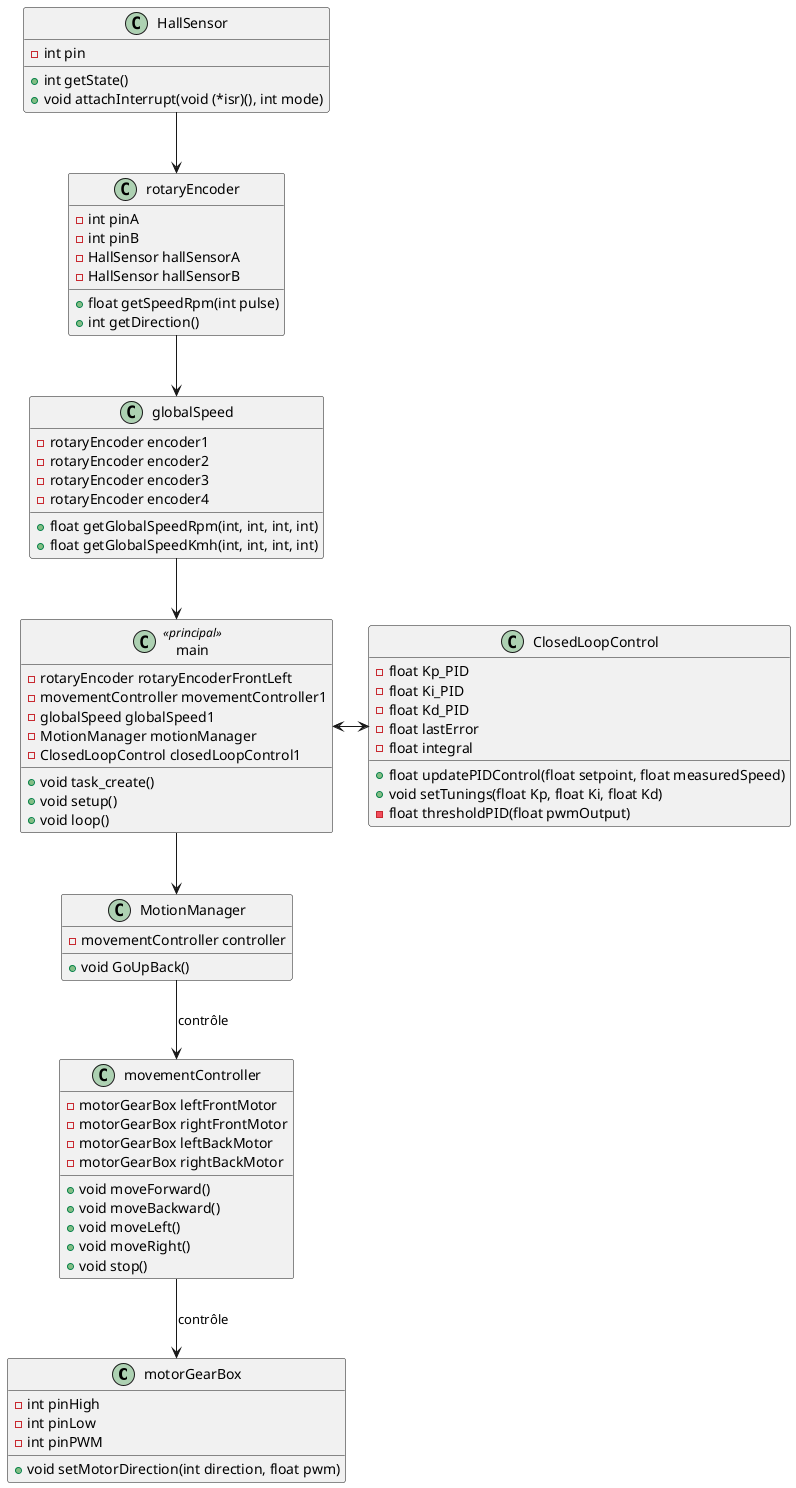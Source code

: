 @startuml

class motorGearBox {
    - int pinHigh
    - int pinLow
    - int pinPWM
    + void setMotorDirection(int direction, float pwm)
}

class HallSensor {
    - int pin
    + int getState()
    + void attachInterrupt(void (*isr)(), int mode)
}

class rotaryEncoder {
    - int pinA
    - int pinB
    + float getSpeedRpm(int pulse)
    + int getDirection()
    - HallSensor hallSensorA
    - HallSensor hallSensorB
}

class globalSpeed {
    + float getGlobalSpeedRpm(int, int, int, int)
    + float getGlobalSpeedKmh(int, int, int, int)
    - rotaryEncoder encoder1
    - rotaryEncoder encoder2
    - rotaryEncoder encoder3
    - rotaryEncoder encoder4
}

class movementController {
    + void moveForward()
    + void moveBackward()
    + void moveLeft()
    + void moveRight()
    + void stop()
    - motorGearBox leftFrontMotor
    - motorGearBox rightFrontMotor
    - motorGearBox leftBackMotor
    - motorGearBox rightBackMotor
}

class MotionManager {
    + void GoUpBack()
    - movementController controller
}

class ClosedLoopControl {
    - float Kp_PID
    - float Ki_PID
    - float Kd_PID
    - float lastError
    - float integral
    + float updatePIDControl(float setpoint, float measuredSpeed)
    + void setTunings(float Kp, float Ki, float Kd)
    - float thresholdPID(float pwmOutput)
}

class main <<principal>> {
    + void task_create()
    + void setup()
    + void loop()
    - rotaryEncoder rotaryEncoderFrontLeft
    - movementController movementController1
    - globalSpeed globalSpeed1
    - MotionManager motionManager
    - ClosedLoopControl closedLoopControl1
}

main --> MotionManager
MotionManager --> movementController : contrôle
movementController --> motorGearBox : contrôle

globalSpeed --> main
rotaryEncoder --> globalSpeed
HallSensor --> rotaryEncoder

main <-> ClosedLoopControl

@enduml